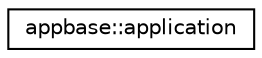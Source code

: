 digraph "Graphical Class Hierarchy"
{
  edge [fontname="Helvetica",fontsize="10",labelfontname="Helvetica",labelfontsize="10"];
  node [fontname="Helvetica",fontsize="10",shape=record];
  rankdir="LR";
  Node0 [label="appbase::application",height=0.2,width=0.4,color="black", fillcolor="white", style="filled",URL="$classappbase_1_1application.html"];
}
